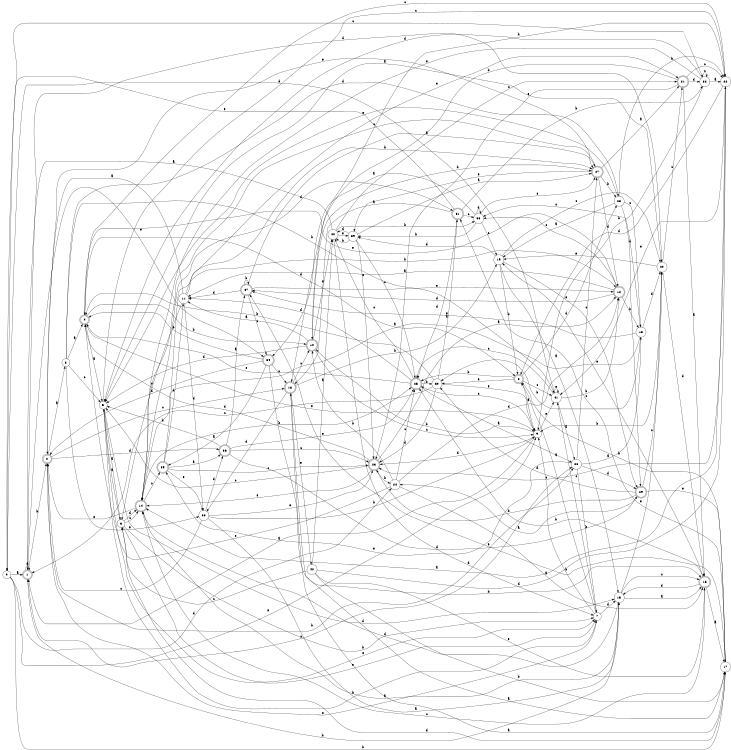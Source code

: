 digraph n35_9 {
__start0 [label="" shape="none"];

rankdir=LR;
size="8,5";

s0 [style="filled", color="black", fillcolor="white" shape="circle", label="0"];
s1 [style="rounded,filled", color="black", fillcolor="white" shape="doublecircle", label="1"];
s2 [style="rounded,filled", color="black", fillcolor="white" shape="doublecircle", label="2"];
s3 [style="filled", color="black", fillcolor="white" shape="circle", label="3"];
s4 [style="rounded,filled", color="black", fillcolor="white" shape="doublecircle", label="4"];
s5 [style="filled", color="black", fillcolor="white" shape="circle", label="5"];
s6 [style="filled", color="black", fillcolor="white" shape="circle", label="6"];
s7 [style="filled", color="black", fillcolor="white" shape="circle", label="7"];
s8 [style="rounded,filled", color="black", fillcolor="white" shape="doublecircle", label="8"];
s9 [style="filled", color="black", fillcolor="white" shape="circle", label="9"];
s10 [style="rounded,filled", color="black", fillcolor="white" shape="doublecircle", label="10"];
s11 [style="filled", color="black", fillcolor="white" shape="circle", label="11"];
s12 [style="rounded,filled", color="black", fillcolor="white" shape="doublecircle", label="12"];
s13 [style="filled", color="black", fillcolor="white" shape="circle", label="13"];
s14 [style="rounded,filled", color="black", fillcolor="white" shape="doublecircle", label="14"];
s15 [style="filled", color="black", fillcolor="white" shape="circle", label="15"];
s16 [style="rounded,filled", color="black", fillcolor="white" shape="doublecircle", label="16"];
s17 [style="filled", color="black", fillcolor="white" shape="circle", label="17"];
s18 [style="rounded,filled", color="black", fillcolor="white" shape="doublecircle", label="18"];
s19 [style="filled", color="black", fillcolor="white" shape="circle", label="19"];
s20 [style="filled", color="black", fillcolor="white" shape="circle", label="20"];
s21 [style="rounded,filled", color="black", fillcolor="white" shape="doublecircle", label="21"];
s22 [style="filled", color="black", fillcolor="white" shape="circle", label="22"];
s23 [style="rounded,filled", color="black", fillcolor="white" shape="doublecircle", label="23"];
s24 [style="filled", color="black", fillcolor="white" shape="circle", label="24"];
s25 [style="rounded,filled", color="black", fillcolor="white" shape="doublecircle", label="25"];
s26 [style="filled", color="black", fillcolor="white" shape="circle", label="26"];
s27 [style="rounded,filled", color="black", fillcolor="white" shape="doublecircle", label="27"];
s28 [style="filled", color="black", fillcolor="white" shape="circle", label="28"];
s29 [style="rounded,filled", color="black", fillcolor="white" shape="doublecircle", label="29"];
s30 [style="filled", color="black", fillcolor="white" shape="circle", label="30"];
s31 [style="rounded,filled", color="black", fillcolor="white" shape="doublecircle", label="31"];
s32 [style="filled", color="black", fillcolor="white" shape="circle", label="32"];
s33 [style="filled", color="black", fillcolor="white" shape="circle", label="33"];
s34 [style="rounded,filled", color="black", fillcolor="white" shape="doublecircle", label="34"];
s35 [style="rounded,filled", color="black", fillcolor="white" shape="doublecircle", label="35"];
s36 [style="rounded,filled", color="black", fillcolor="white" shape="doublecircle", label="36"];
s37 [style="rounded,filled", color="black", fillcolor="white" shape="doublecircle", label="37"];
s38 [style="filled", color="black", fillcolor="white" shape="circle", label="38"];
s39 [style="filled", color="black", fillcolor="white" shape="circle", label="39"];
s40 [style="filled", color="black", fillcolor="white" shape="circle", label="40"];
s41 [style="filled", color="black", fillcolor="white" shape="circle", label="41"];
s42 [style="filled", color="black", fillcolor="white" shape="circle", label="42"];
s0 -> s1 [label="a"];
s0 -> s17 [label="b"];
s0 -> s32 [label="c"];
s0 -> s24 [label="d"];
s0 -> s9 [label="e"];
s1 -> s1 [label="a"];
s1 -> s2 [label="b"];
s1 -> s26 [label="c"];
s1 -> s20 [label="d"];
s1 -> s34 [label="e"];
s2 -> s3 [label="a"];
s2 -> s26 [label="b"];
s2 -> s18 [label="c"];
s2 -> s36 [label="d"];
s2 -> s27 [label="e"];
s3 -> s4 [label="a"];
s3 -> s41 [label="b"];
s3 -> s5 [label="c"];
s3 -> s28 [label="d"];
s3 -> s38 [label="e"];
s4 -> s5 [label="a"];
s4 -> s10 [label="b"];
s4 -> s22 [label="c"];
s4 -> s8 [label="d"];
s4 -> s9 [label="e"];
s5 -> s6 [label="a"];
s5 -> s7 [label="b"];
s5 -> s22 [label="c"];
s5 -> s15 [label="d"];
s5 -> s7 [label="e"];
s6 -> s5 [label="a"];
s6 -> s7 [label="b"];
s6 -> s14 [label="c"];
s6 -> s14 [label="d"];
s6 -> s7 [label="e"];
s7 -> s8 [label="a"];
s7 -> s9 [label="b"];
s7 -> s41 [label="c"];
s7 -> s15 [label="d"];
s7 -> s2 [label="e"];
s8 -> s9 [label="a"];
s8 -> s25 [label="b"];
s8 -> s41 [label="c"];
s8 -> s28 [label="d"];
s8 -> s30 [label="e"];
s9 -> s1 [label="a"];
s9 -> s10 [label="b"];
s9 -> s25 [label="c"];
s9 -> s23 [label="d"];
s9 -> s41 [label="e"];
s10 -> s11 [label="a"];
s10 -> s27 [label="b"];
s10 -> s9 [label="c"];
s10 -> s5 [label="d"];
s10 -> s40 [label="e"];
s11 -> s2 [label="a"];
s11 -> s12 [label="b"];
s11 -> s6 [label="c"];
s11 -> s38 [label="d"];
s11 -> s21 [label="e"];
s12 -> s11 [label="a"];
s12 -> s13 [label="b"];
s12 -> s33 [label="c"];
s12 -> s37 [label="d"];
s12 -> s4 [label="e"];
s13 -> s14 [label="a"];
s13 -> s30 [label="b"];
s13 -> s33 [label="c"];
s13 -> s20 [label="d"];
s13 -> s37 [label="e"];
s14 -> s15 [label="a"];
s14 -> s25 [label="b"];
s14 -> s35 [label="c"];
s14 -> s31 [label="d"];
s14 -> s2 [label="e"];
s15 -> s16 [label="a"];
s15 -> s1 [label="b"];
s15 -> s16 [label="c"];
s15 -> s14 [label="d"];
s15 -> s20 [label="e"];
s16 -> s17 [label="a"];
s16 -> s25 [label="b"];
s16 -> s14 [label="c"];
s16 -> s15 [label="d"];
s16 -> s19 [label="e"];
s17 -> s18 [label="a"];
s17 -> s8 [label="b"];
s17 -> s31 [label="c"];
s17 -> s6 [label="d"];
s17 -> s37 [label="e"];
s18 -> s17 [label="a"];
s18 -> s19 [label="b"];
s18 -> s10 [label="c"];
s18 -> s38 [label="d"];
s18 -> s42 [label="e"];
s19 -> s15 [label="a"];
s19 -> s8 [label="b"];
s19 -> s20 [label="c"];
s19 -> s39 [label="d"];
s19 -> s29 [label="e"];
s20 -> s5 [label="a"];
s20 -> s9 [label="b"];
s20 -> s21 [label="c"];
s20 -> s16 [label="d"];
s20 -> s19 [label="e"];
s21 -> s16 [label="a"];
s21 -> s18 [label="b"];
s21 -> s22 [label="c"];
s21 -> s32 [label="d"];
s21 -> s23 [label="e"];
s22 -> s14 [label="a"];
s22 -> s10 [label="b"];
s22 -> s23 [label="c"];
s22 -> s8 [label="d"];
s22 -> s41 [label="e"];
s23 -> s12 [label="a"];
s23 -> s24 [label="b"];
s23 -> s5 [label="c"];
s23 -> s4 [label="d"];
s23 -> s14 [label="e"];
s24 -> s16 [label="a"];
s24 -> s10 [label="b"];
s24 -> s25 [label="c"];
s24 -> s12 [label="d"];
s24 -> s4 [label="e"];
s25 -> s26 [label="a"];
s25 -> s30 [label="b"];
s25 -> s40 [label="c"];
s25 -> s11 [label="d"];
s25 -> s4 [label="e"];
s26 -> s13 [label="a"];
s26 -> s7 [label="b"];
s26 -> s27 [label="c"];
s26 -> s29 [label="d"];
s26 -> s35 [label="e"];
s27 -> s21 [label="a"];
s27 -> s28 [label="b"];
s27 -> s14 [label="c"];
s27 -> s12 [label="d"];
s27 -> s39 [label="e"];
s28 -> s19 [label="a"];
s28 -> s22 [label="b"];
s28 -> s13 [label="c"];
s28 -> s29 [label="d"];
s28 -> s5 [label="e"];
s29 -> s24 [label="a"];
s29 -> s23 [label="b"];
s29 -> s20 [label="c"];
s29 -> s30 [label="d"];
s29 -> s17 [label="e"];
s30 -> s31 [label="a"];
s30 -> s4 [label="b"];
s30 -> s1 [label="c"];
s30 -> s23 [label="d"];
s30 -> s9 [label="e"];
s31 -> s18 [label="a"];
s31 -> s32 [label="b"];
s31 -> s33 [label="c"];
s31 -> s25 [label="d"];
s31 -> s0 [label="e"];
s32 -> s22 [label="a"];
s32 -> s9 [label="b"];
s32 -> s32 [label="c"];
s32 -> s5 [label="d"];
s32 -> s14 [label="e"];
s33 -> s34 [label="a"];
s33 -> s39 [label="b"];
s33 -> s19 [label="c"];
s33 -> s33 [label="d"];
s33 -> s27 [label="e"];
s34 -> s35 [label="a"];
s34 -> s16 [label="b"];
s34 -> s18 [label="c"];
s34 -> s2 [label="d"];
s34 -> s4 [label="e"];
s35 -> s36 [label="a"];
s35 -> s27 [label="b"];
s35 -> s23 [label="c"];
s35 -> s11 [label="d"];
s35 -> s38 [label="e"];
s36 -> s37 [label="a"];
s36 -> s5 [label="b"];
s36 -> s23 [label="c"];
s36 -> s29 [label="d"];
s36 -> s25 [label="e"];
s37 -> s27 [label="a"];
s37 -> s37 [label="b"];
s37 -> s34 [label="c"];
s37 -> s11 [label="d"];
s37 -> s12 [label="e"];
s38 -> s15 [label="a"];
s38 -> s9 [label="b"];
s38 -> s2 [label="c"];
s38 -> s36 [label="d"];
s38 -> s23 [label="e"];
s39 -> s27 [label="a"];
s39 -> s40 [label="b"];
s39 -> s25 [label="c"];
s39 -> s40 [label="d"];
s39 -> s23 [label="e"];
s40 -> s1 [label="a"];
s40 -> s33 [label="b"];
s40 -> s21 [label="c"];
s40 -> s7 [label="d"];
s40 -> s39 [label="e"];
s41 -> s26 [label="a"];
s41 -> s12 [label="b"];
s41 -> s25 [label="c"];
s41 -> s0 [label="d"];
s41 -> s41 [label="e"];
s42 -> s40 [label="a"];
s42 -> s17 [label="b"];
s42 -> s6 [label="c"];
s42 -> s22 [label="d"];
s42 -> s16 [label="e"];

}